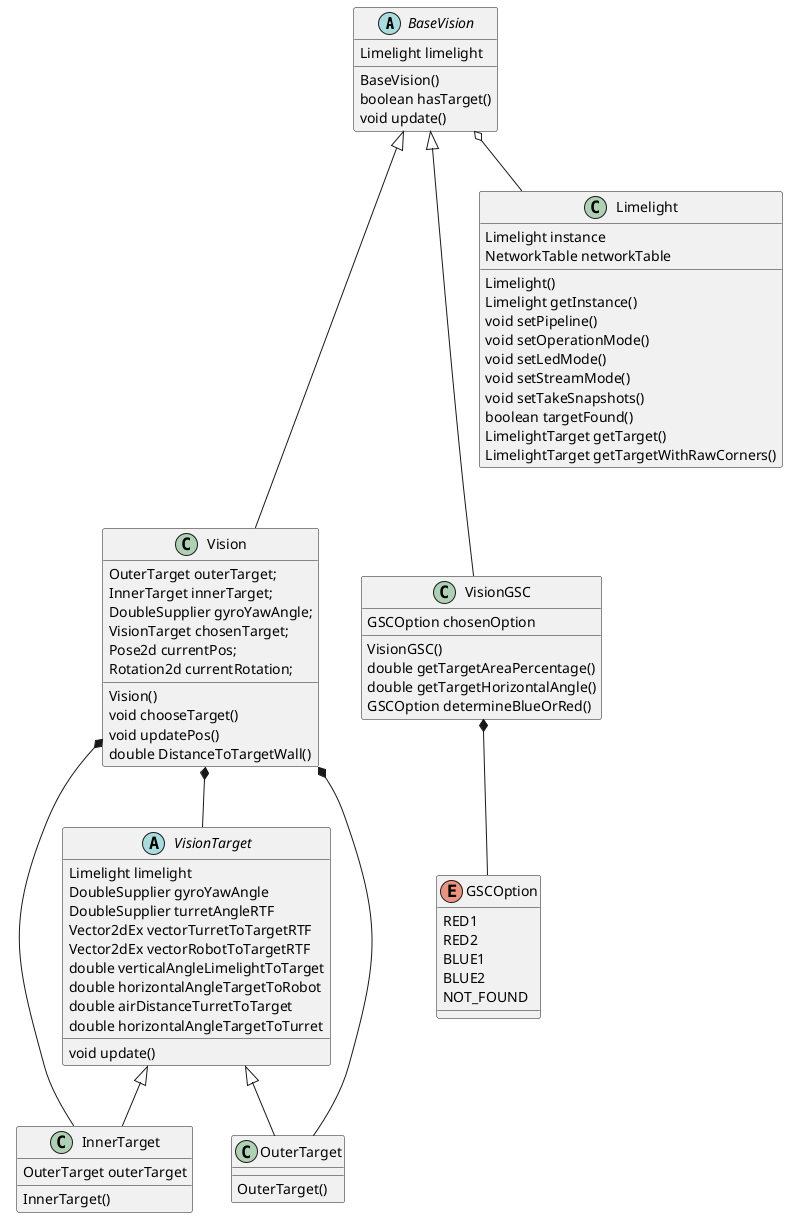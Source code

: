 @startuml
'https://plantuml.com/class-diagram

BaseVision <|--- Vision
BaseVision <|--- VisionGSC
BaseVision o-- Limelight
Vision *-- VisionTarget
Vision *-- InnerTarget
Vision *-- OuterTarget
VisionTarget <|-- InnerTarget
VisionTarget <|-- OuterTarget
VisionGSC *-- GSCOption

abstract class BaseVision{
    Limelight limelight
    BaseVision()
    boolean hasTarget()
    void update()
}

class Vision{
    OuterTarget outerTarget;
    InnerTarget innerTarget;
    DoubleSupplier gyroYawAngle;
    VisionTarget chosenTarget;
    Pose2d currentPos;
    Rotation2d currentRotation;
    Vision()
    void chooseTarget()
    void updatePos()
    double DistanceToTargetWall()
}

abstract class VisionTarget{
    Limelight limelight
    DoubleSupplier gyroYawAngle
    DoubleSupplier turretAngleRTF
    Vector2dEx vectorTurretToTargetRTF
    Vector2dEx vectorRobotToTargetRTF
    double verticalAngleLimelightToTarget
    double horizontalAngleTargetToRobot
    double airDistanceTurretToTarget
    double horizontalAngleTargetToTurret
    void update()
}

class OuterTarget{
    OuterTarget()
}

class InnerTarget{
    OuterTarget outerTarget
    InnerTarget()
}

class VisionGSC{
    GSCOption chosenOption
    VisionGSC()
    double getTargetAreaPercentage()
    double getTargetHorizontalAngle()
    GSCOption determineBlueOrRed()
}

enum GSCOption {
    RED1
    RED2
    BLUE1
    BLUE2
    NOT_FOUND
}

class Limelight{
    Limelight instance
    NetworkTable networkTable
    Limelight()
    Limelight getInstance()
    void setPipeline()
    void setOperationMode()
    void setLedMode()
    void setStreamMode()
    void setTakeSnapshots()
    boolean targetFound()
    LimelightTarget getTarget()
    LimelightTarget getTargetWithRawCorners()
}



@enduml